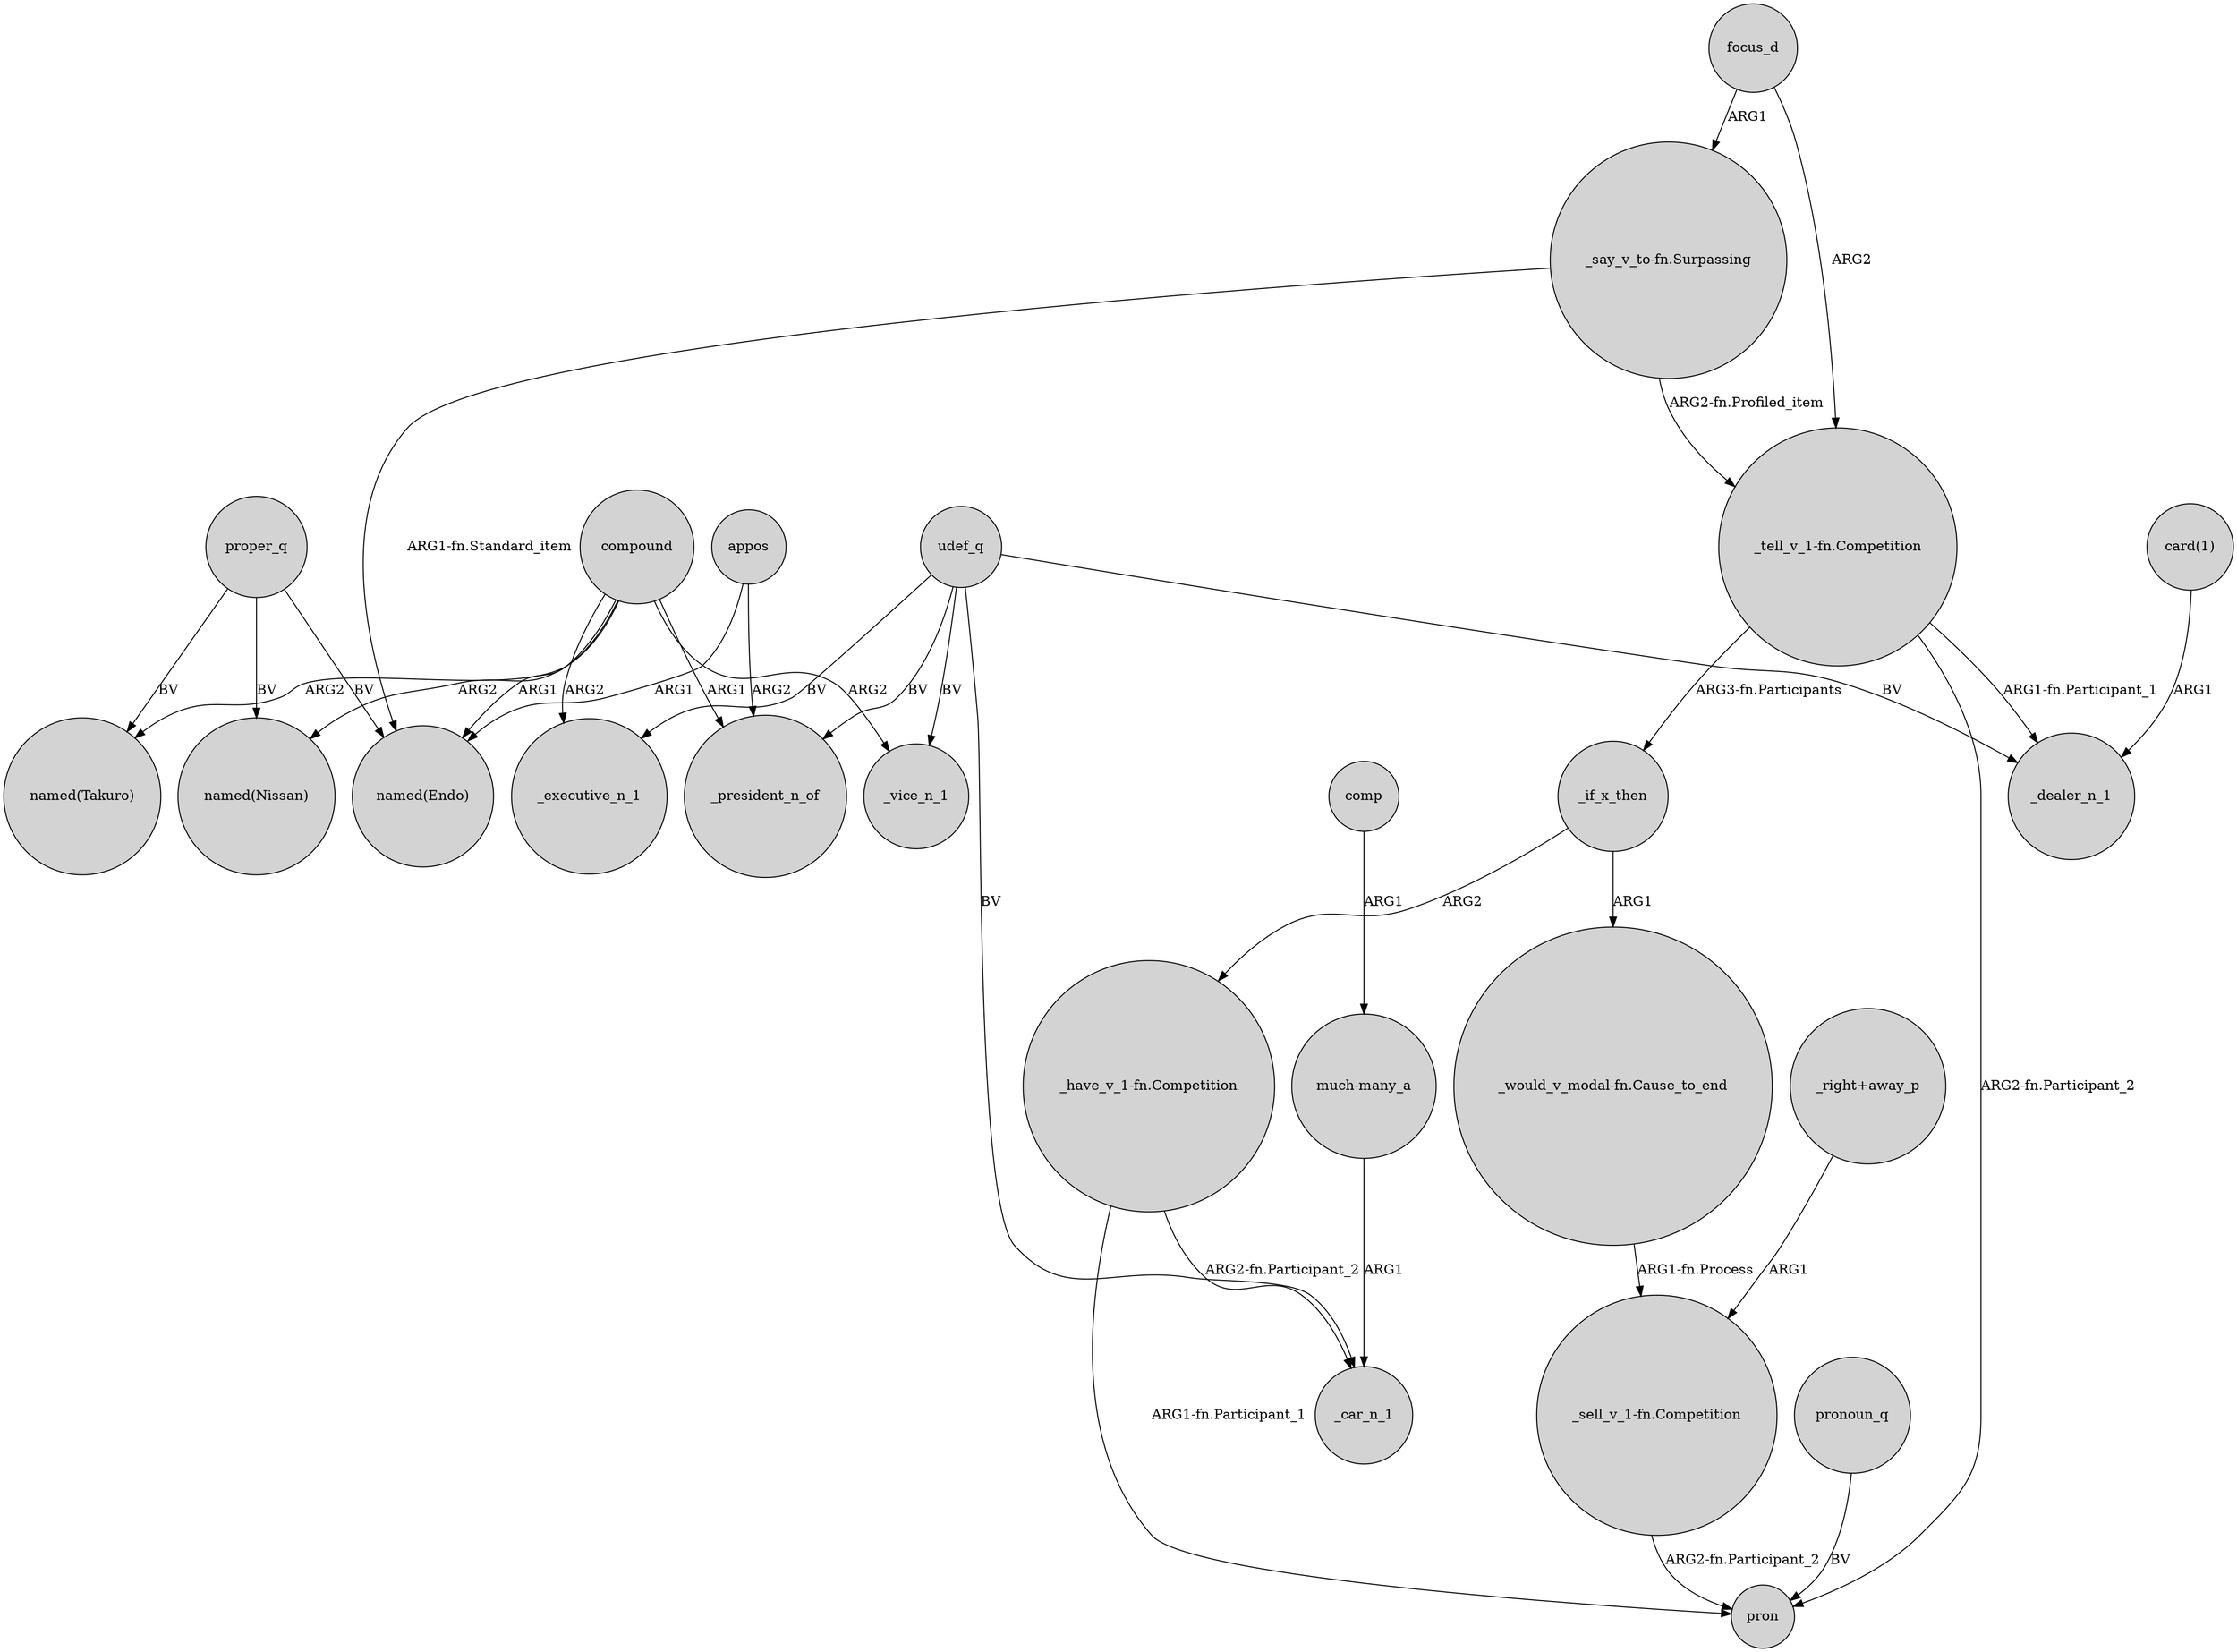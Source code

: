 digraph {
	node [shape=circle style=filled]
	compound -> "named(Takuro)" [label=ARG2]
	appos -> _president_n_of [label=ARG2]
	proper_q -> "named(Takuro)" [label=BV]
	"_tell_v_1-fn.Competition" -> _if_x_then [label="ARG3-fn.Participants"]
	"_have_v_1-fn.Competition" -> pron [label="ARG1-fn.Participant_1"]
	"_say_v_to-fn.Surpassing" -> "named(Endo)" [label="ARG1-fn.Standard_item"]
	"_have_v_1-fn.Competition" -> _car_n_1 [label="ARG2-fn.Participant_2"]
	"_tell_v_1-fn.Competition" -> _dealer_n_1 [label="ARG1-fn.Participant_1"]
	"_say_v_to-fn.Surpassing" -> "_tell_v_1-fn.Competition" [label="ARG2-fn.Profiled_item"]
	compound -> "named(Endo)" [label=ARG1]
	"much-many_a" -> _car_n_1 [label=ARG1]
	pronoun_q -> pron [label=BV]
	comp -> "much-many_a" [label=ARG1]
	udef_q -> _executive_n_1 [label=BV]
	udef_q -> _vice_n_1 [label=BV]
	"card(1)" -> _dealer_n_1 [label=ARG1]
	proper_q -> "named(Endo)" [label=BV]
	"_right+away_p" -> "_sell_v_1-fn.Competition" [label=ARG1]
	"_sell_v_1-fn.Competition" -> pron [label="ARG2-fn.Participant_2"]
	udef_q -> _car_n_1 [label=BV]
	udef_q -> _dealer_n_1 [label=BV]
	"_would_v_modal-fn.Cause_to_end" -> "_sell_v_1-fn.Competition" [label="ARG1-fn.Process"]
	appos -> "named(Endo)" [label=ARG1]
	compound -> _vice_n_1 [label=ARG2]
	focus_d -> "_say_v_to-fn.Surpassing" [label=ARG1]
	compound -> _president_n_of [label=ARG1]
	focus_d -> "_tell_v_1-fn.Competition" [label=ARG2]
	udef_q -> _president_n_of [label=BV]
	_if_x_then -> "_would_v_modal-fn.Cause_to_end" [label=ARG1]
	proper_q -> "named(Nissan)" [label=BV]
	compound -> _executive_n_1 [label=ARG2]
	_if_x_then -> "_have_v_1-fn.Competition" [label=ARG2]
	"_tell_v_1-fn.Competition" -> pron [label="ARG2-fn.Participant_2"]
	compound -> "named(Nissan)" [label=ARG2]
}
